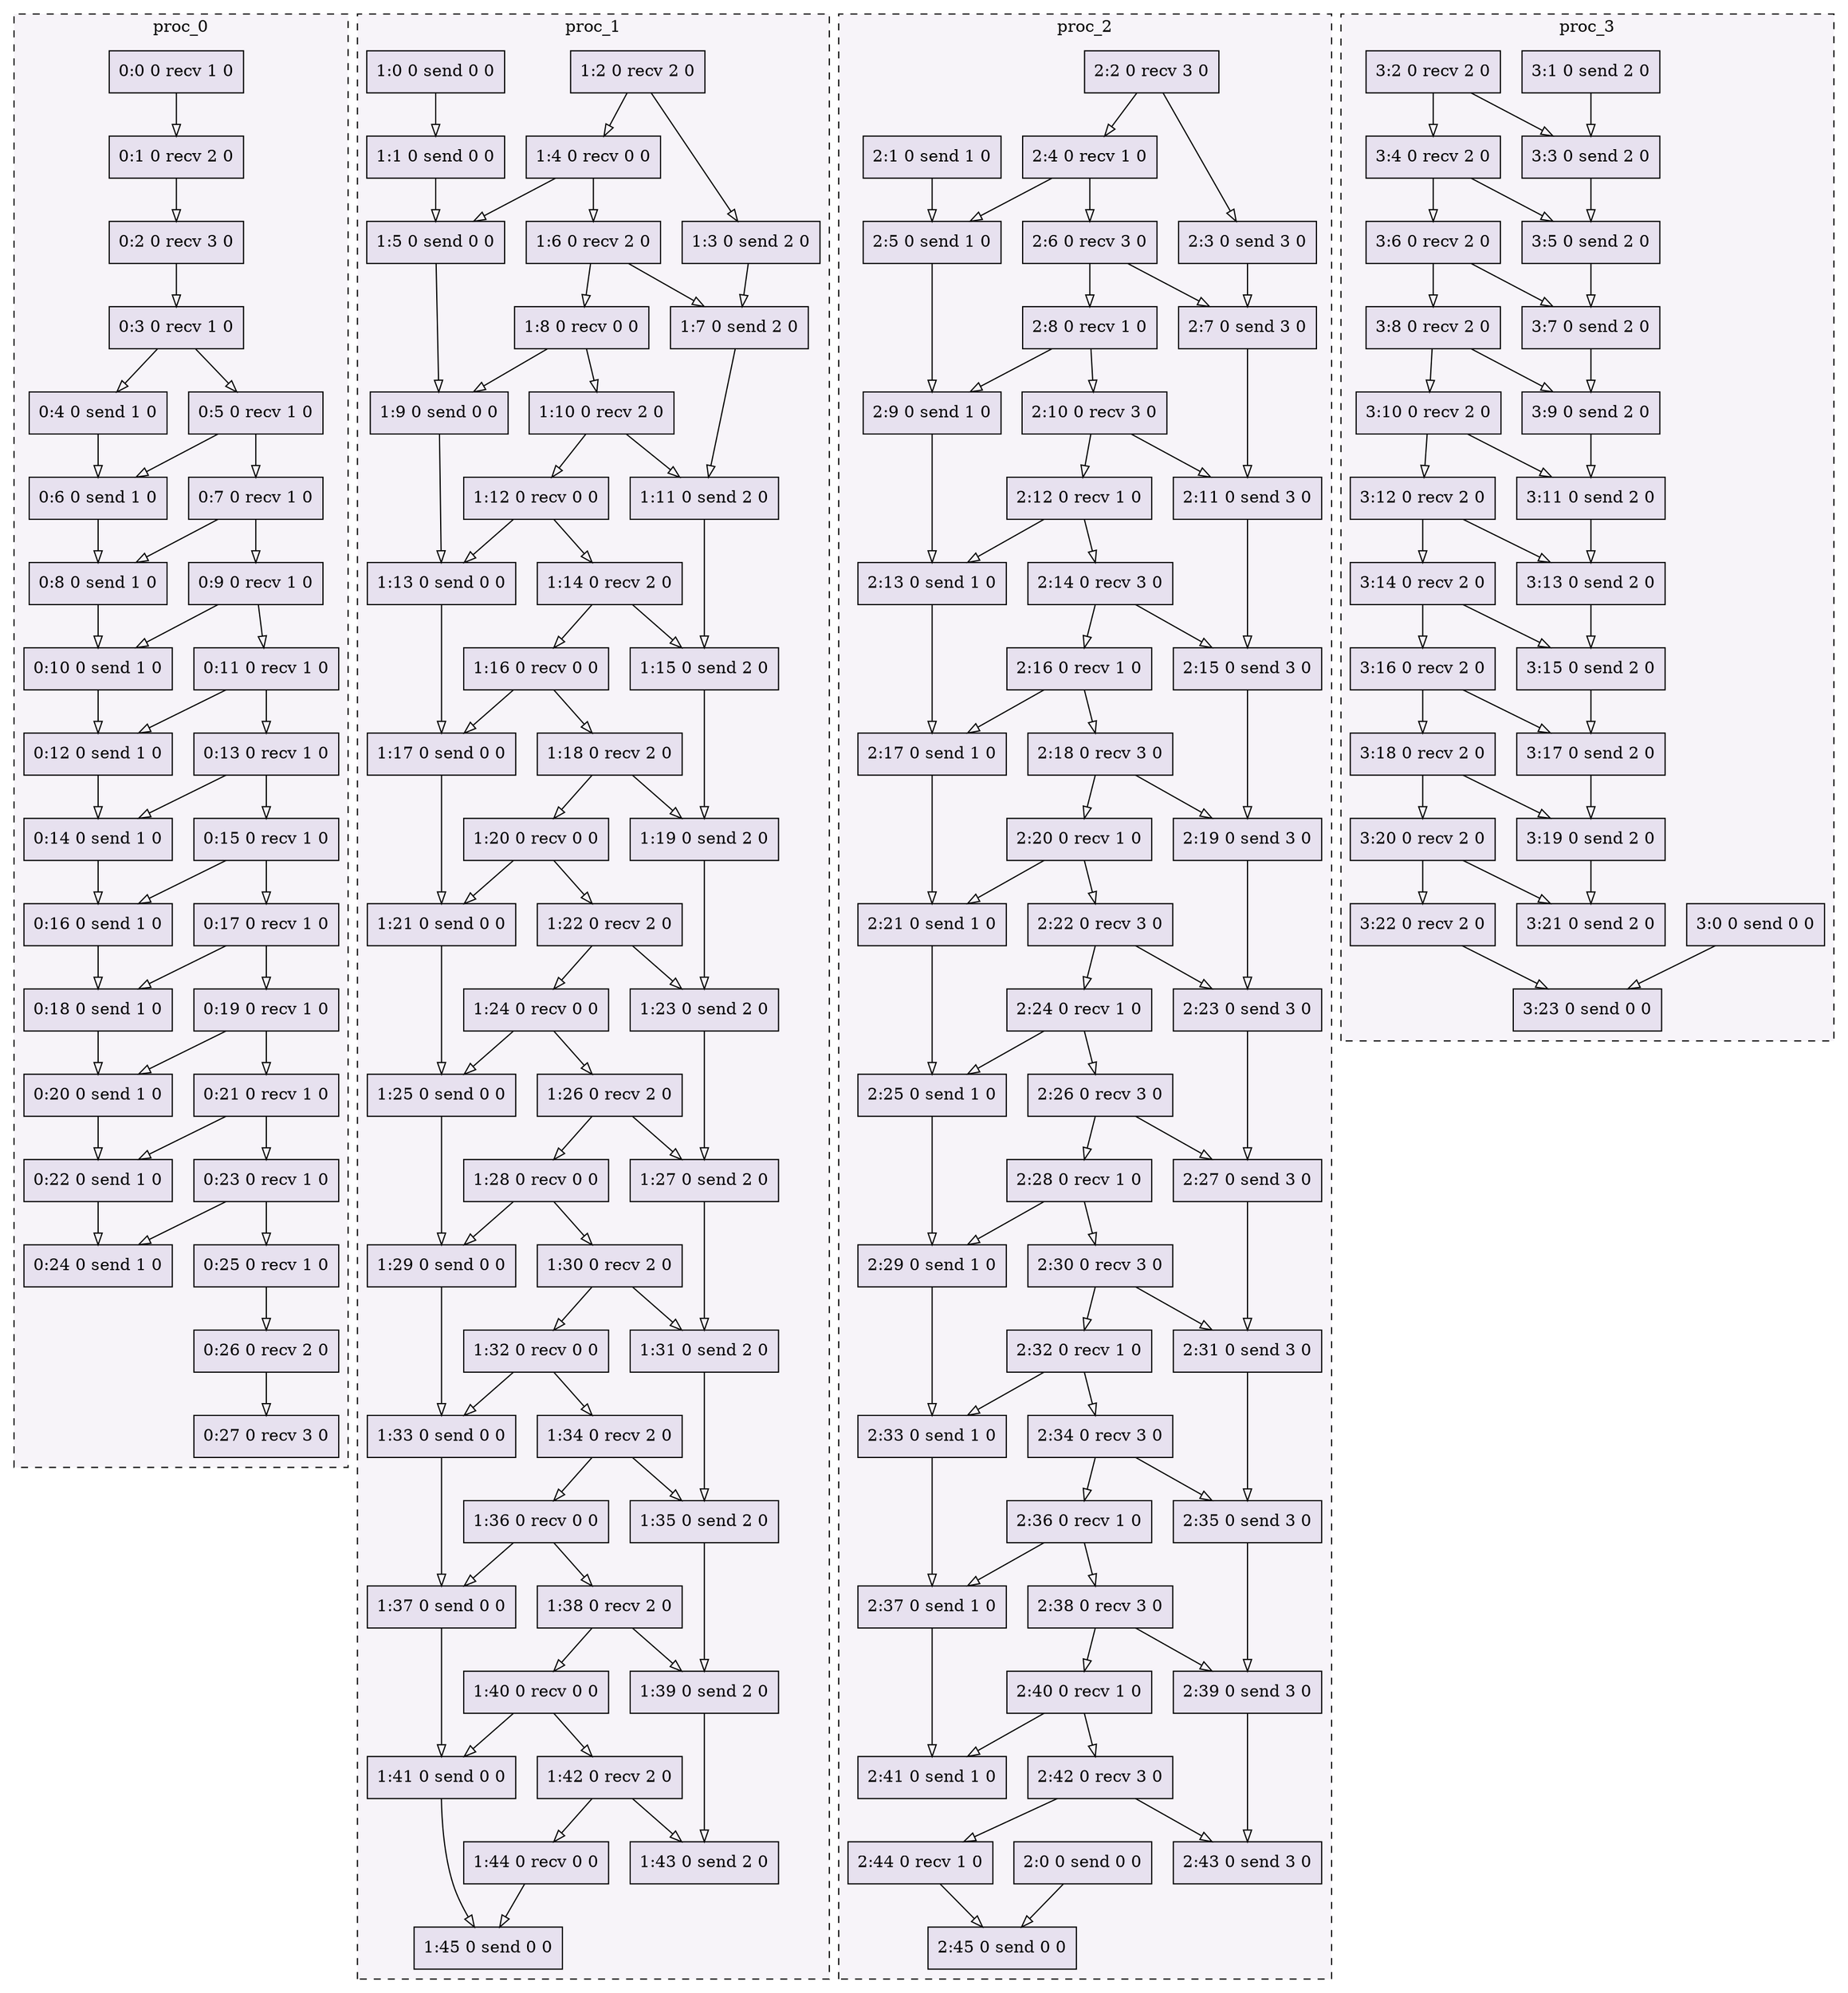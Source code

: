 digraph{node[shape=record style=filled colorscheme=purd9 fillcolor=2];subgraph cluster0{style=dashed;colorscheme=purd9;bgcolor=1;edge[arrowhead=empty];label=proc_0;0[label="0:0 0 recv 1 0"];1[label="0:1 0 recv 2 0"];2[label="0:2 0 recv 3 0"];3[label="0:3 0 recv 1 0"];4[label="0:4 0 send 1 0"];5[label="0:5 0 recv 1 0"];6[label="0:6 0 send 1 0"];7[label="0:7 0 recv 1 0"];8[label="0:8 0 send 1 0"];9[label="0:9 0 recv 1 0"];10[label="0:10 0 send 1 0"];11[label="0:11 0 recv 1 0"];12[label="0:12 0 send 1 0"];13[label="0:13 0 recv 1 0"];14[label="0:14 0 send 1 0"];15[label="0:15 0 recv 1 0"];16[label="0:16 0 send 1 0"];17[label="0:17 0 recv 1 0"];18[label="0:18 0 send 1 0"];19[label="0:19 0 recv 1 0"];20[label="0:20 0 send 1 0"];21[label="0:21 0 recv 1 0"];22[label="0:22 0 send 1 0"];23[label="0:23 0 recv 1 0"];24[label="0:24 0 send 1 0"];25[label="0:25 0 recv 1 0"];26[label="0:26 0 recv 2 0"];27[label="0:27 0 recv 3 0"];0->1;1->2;2->3;3->4;3->5;5->6;4->6;5->7;7->8;6->8;7->9;9->10;8->10;9->11;11->12;10->12;11->13;13->14;12->14;13->15;15->16;14->16;15->17;17->18;16->18;17->19;19->20;18->20;19->21;21->22;20->22;21->23;23->24;22->24;23->25;25->26;26->27;}subgraph cluster1{style=dashed;colorscheme=purd9;bgcolor=1;edge[arrowhead=empty];label=proc_1;28[label="1:0 0 send 0 0"];29[label="1:1 0 send 0 0"];30[label="1:2 0 recv 2 0"];31[label="1:3 0 send 2 0"];32[label="1:4 0 recv 0 0"];33[label="1:5 0 send 0 0"];34[label="1:6 0 recv 2 0"];35[label="1:7 0 send 2 0"];36[label="1:8 0 recv 0 0"];37[label="1:9 0 send 0 0"];38[label="1:10 0 recv 2 0"];39[label="1:11 0 send 2 0"];40[label="1:12 0 recv 0 0"];41[label="1:13 0 send 0 0"];42[label="1:14 0 recv 2 0"];43[label="1:15 0 send 2 0"];44[label="1:16 0 recv 0 0"];45[label="1:17 0 send 0 0"];46[label="1:18 0 recv 2 0"];47[label="1:19 0 send 2 0"];48[label="1:20 0 recv 0 0"];49[label="1:21 0 send 0 0"];50[label="1:22 0 recv 2 0"];51[label="1:23 0 send 2 0"];52[label="1:24 0 recv 0 0"];53[label="1:25 0 send 0 0"];54[label="1:26 0 recv 2 0"];55[label="1:27 0 send 2 0"];56[label="1:28 0 recv 0 0"];57[label="1:29 0 send 0 0"];58[label="1:30 0 recv 2 0"];59[label="1:31 0 send 2 0"];60[label="1:32 0 recv 0 0"];61[label="1:33 0 send 0 0"];62[label="1:34 0 recv 2 0"];63[label="1:35 0 send 2 0"];64[label="1:36 0 recv 0 0"];65[label="1:37 0 send 0 0"];66[label="1:38 0 recv 2 0"];67[label="1:39 0 send 2 0"];68[label="1:40 0 recv 0 0"];69[label="1:41 0 send 0 0"];70[label="1:42 0 recv 2 0"];71[label="1:43 0 send 2 0"];72[label="1:44 0 recv 0 0"];73[label="1:45 0 send 0 0"];28->29;30->31;30->32;32->33;29->33;32->34;34->35;31->35;34->36;36->37;33->37;36->38;38->39;35->39;38->40;40->41;37->41;40->42;42->43;39->43;42->44;44->45;41->45;44->46;46->47;43->47;46->48;48->49;45->49;48->50;50->51;47->51;50->52;52->53;49->53;52->54;54->55;51->55;54->56;56->57;53->57;56->58;58->59;55->59;58->60;60->61;57->61;60->62;62->63;59->63;62->64;64->65;61->65;64->66;66->67;63->67;66->68;68->69;65->69;68->70;70->71;67->71;70->72;72->73;69->73;}subgraph cluster2{style=dashed;colorscheme=purd9;bgcolor=1;edge[arrowhead=empty];label=proc_2;74[label="2:0 0 send 0 0"];75[label="2:1 0 send 1 0"];76[label="2:2 0 recv 3 0"];77[label="2:3 0 send 3 0"];78[label="2:4 0 recv 1 0"];79[label="2:5 0 send 1 0"];80[label="2:6 0 recv 3 0"];81[label="2:7 0 send 3 0"];82[label="2:8 0 recv 1 0"];83[label="2:9 0 send 1 0"];84[label="2:10 0 recv 3 0"];85[label="2:11 0 send 3 0"];86[label="2:12 0 recv 1 0"];87[label="2:13 0 send 1 0"];88[label="2:14 0 recv 3 0"];89[label="2:15 0 send 3 0"];90[label="2:16 0 recv 1 0"];91[label="2:17 0 send 1 0"];92[label="2:18 0 recv 3 0"];93[label="2:19 0 send 3 0"];94[label="2:20 0 recv 1 0"];95[label="2:21 0 send 1 0"];96[label="2:22 0 recv 3 0"];97[label="2:23 0 send 3 0"];98[label="2:24 0 recv 1 0"];99[label="2:25 0 send 1 0"];100[label="2:26 0 recv 3 0"];101[label="2:27 0 send 3 0"];102[label="2:28 0 recv 1 0"];103[label="2:29 0 send 1 0"];104[label="2:30 0 recv 3 0"];105[label="2:31 0 send 3 0"];106[label="2:32 0 recv 1 0"];107[label="2:33 0 send 1 0"];108[label="2:34 0 recv 3 0"];109[label="2:35 0 send 3 0"];110[label="2:36 0 recv 1 0"];111[label="2:37 0 send 1 0"];112[label="2:38 0 recv 3 0"];113[label="2:39 0 send 3 0"];114[label="2:40 0 recv 1 0"];115[label="2:41 0 send 1 0"];116[label="2:42 0 recv 3 0"];117[label="2:43 0 send 3 0"];118[label="2:44 0 recv 1 0"];119[label="2:45 0 send 0 0"];76->77;76->78;78->79;75->79;78->80;80->81;77->81;80->82;82->83;79->83;82->84;84->85;81->85;84->86;86->87;83->87;86->88;88->89;85->89;88->90;90->91;87->91;90->92;92->93;89->93;92->94;94->95;91->95;94->96;96->97;93->97;96->98;98->99;95->99;98->100;100->101;97->101;100->102;102->103;99->103;102->104;104->105;101->105;104->106;106->107;103->107;106->108;108->109;105->109;108->110;110->111;107->111;110->112;112->113;109->113;112->114;114->115;111->115;114->116;116->117;113->117;116->118;118->119;74->119;}subgraph cluster3{style=dashed;colorscheme=purd9;bgcolor=1;edge[arrowhead=empty];label=proc_3;120[label="3:0 0 send 0 0"];121[label="3:1 0 send 2 0"];122[label="3:2 0 recv 2 0"];123[label="3:3 0 send 2 0"];124[label="3:4 0 recv 2 0"];125[label="3:5 0 send 2 0"];126[label="3:6 0 recv 2 0"];127[label="3:7 0 send 2 0"];128[label="3:8 0 recv 2 0"];129[label="3:9 0 send 2 0"];130[label="3:10 0 recv 2 0"];131[label="3:11 0 send 2 0"];132[label="3:12 0 recv 2 0"];133[label="3:13 0 send 2 0"];134[label="3:14 0 recv 2 0"];135[label="3:15 0 send 2 0"];136[label="3:16 0 recv 2 0"];137[label="3:17 0 send 2 0"];138[label="3:18 0 recv 2 0"];139[label="3:19 0 send 2 0"];140[label="3:20 0 recv 2 0"];141[label="3:21 0 send 2 0"];142[label="3:22 0 recv 2 0"];143[label="3:23 0 send 0 0"];122->123;121->123;122->124;124->125;123->125;124->126;126->127;125->127;126->128;128->129;127->129;128->130;130->131;129->131;130->132;132->133;131->133;132->134;134->135;133->135;134->136;136->137;135->137;136->138;138->139;137->139;138->140;140->141;139->141;140->142;142->143;120->143;}}